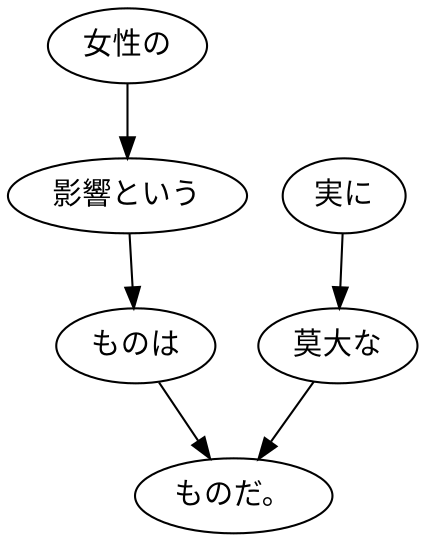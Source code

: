 digraph graph653 {
	node0 [label="女性の"];
	node1 [label="影響という"];
	node2 [label="ものは"];
	node3 [label="実に"];
	node4 [label="莫大な"];
	node5 [label="ものだ。"];
	node0 -> node1;
	node1 -> node2;
	node2 -> node5;
	node3 -> node4;
	node4 -> node5;
}
